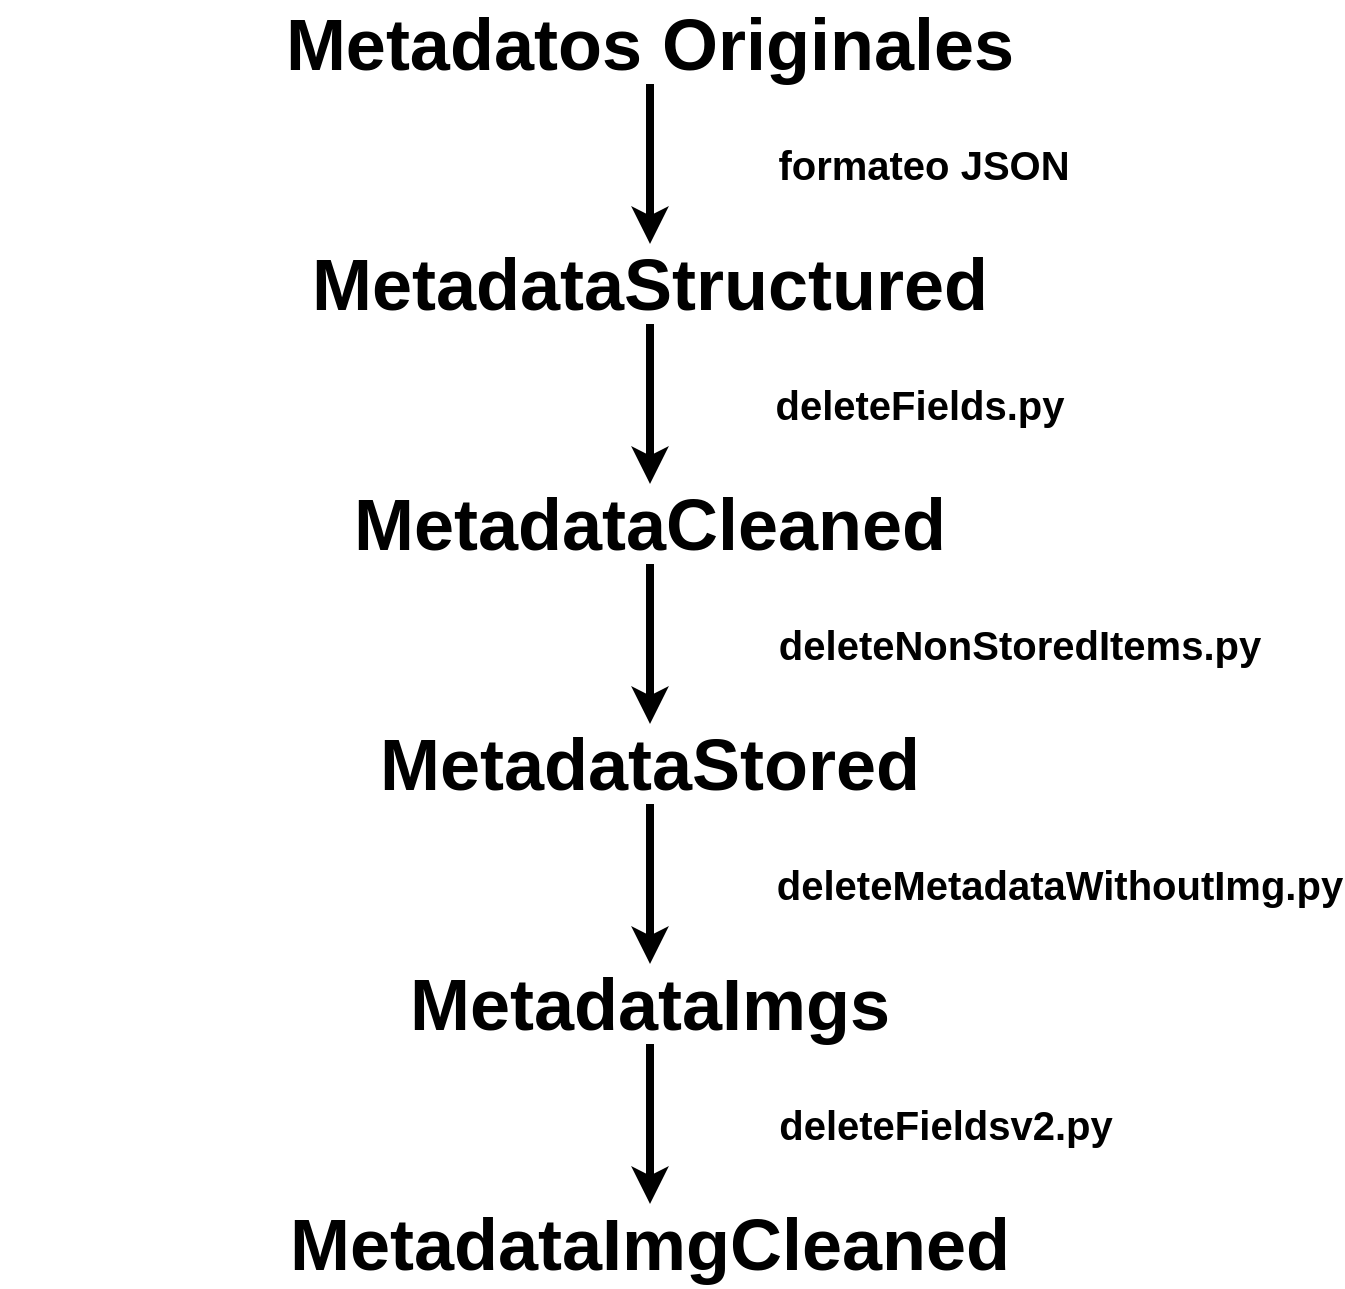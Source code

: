 <mxfile version="13.0.9" type="device"><diagram id="orO2Fjpul5Z2RPpwyx2O" name="Page-1"><mxGraphModel dx="868" dy="450" grid="1" gridSize="10" guides="1" tooltips="1" connect="1" arrows="1" fold="1" page="1" pageScale="1" pageWidth="827" pageHeight="1169" math="0" shadow="0"><root><mxCell id="0"/><mxCell id="1" parent="0"/><mxCell id="D9Dlo5PCnVJ2yeVam2EL-1" value="Metadatos Originales" style="text;html=1;strokeColor=none;fillColor=none;align=center;verticalAlign=middle;whiteSpace=wrap;rounded=0;fontSize=36;fontStyle=1;fontFamily=Arial;" parent="1" vertex="1"><mxGeometry x="80" y="80" width="650" height="40" as="geometry"/></mxCell><mxCell id="D9Dlo5PCnVJ2yeVam2EL-4" value="MetadataStructured" style="text;html=1;strokeColor=none;fillColor=none;align=center;verticalAlign=middle;whiteSpace=wrap;rounded=0;fontSize=36;fontStyle=1;fontFamily=Arial;" parent="1" vertex="1"><mxGeometry x="80" y="200" width="650" height="40" as="geometry"/></mxCell><mxCell id="D9Dlo5PCnVJ2yeVam2EL-5" value="MetadataCleaned&lt;span style=&quot;color: rgba(0 , 0 , 0 , 0) ; font-family: monospace ; font-size: 0px ; font-weight: 400&quot;&gt;%3CmxGraphModel%3E%3Croot%3E%3CmxCell%20id%3D%220%22%2F%3E%3CmxCell%20id%3D%221%22%20parent%3D%220%22%2F%3E%3CmxCell%20id%3D%222%22%20value%3D%22MetadataStructured%22%20style%3D%22text%3Bhtml%3D1%3BstrokeColor%3Dnone%3BfillColor%3Dnone%3Balign%3Dcenter%3BverticalAlign%3Dmiddle%3BwhiteSpace%3Dwrap%3Brounded%3D0%3BfontSize%3D36%3BfontStyle%3D1%3BfontFamily%3DArial%3B%22%20vertex%3D%221%22%20parent%3D%221%22%3E%3CmxGeometry%20x%3D%2280%22%20y%3D%22200%22%20width%3D%22650%22%20height%3D%2240%22%20as%3D%22geometry%22%2F%3E%3C%2FmxCell%3E%3C%2Froot%3E%3C%2FmxGraphModel%3E&lt;/span&gt;" style="text;html=1;strokeColor=none;fillColor=none;align=center;verticalAlign=middle;whiteSpace=wrap;rounded=0;fontSize=36;fontStyle=1;fontFamily=Arial;" parent="1" vertex="1"><mxGeometry x="80" y="320" width="650" height="40" as="geometry"/></mxCell><mxCell id="D9Dlo5PCnVJ2yeVam2EL-6" value="MetadataStored" style="text;html=1;strokeColor=none;fillColor=none;align=center;verticalAlign=middle;whiteSpace=wrap;rounded=0;fontSize=36;fontStyle=1;fontFamily=Arial;" parent="1" vertex="1"><mxGeometry x="80" y="440" width="650" height="40" as="geometry"/></mxCell><mxCell id="D9Dlo5PCnVJ2yeVam2EL-7" value="MetadataImgs" style="text;html=1;strokeColor=none;fillColor=none;align=center;verticalAlign=middle;whiteSpace=wrap;rounded=0;fontSize=36;fontStyle=1;fontFamily=Arial;" parent="1" vertex="1"><mxGeometry x="80" y="560" width="650" height="40" as="geometry"/></mxCell><mxCell id="D9Dlo5PCnVJ2yeVam2EL-8" value="MetadataImgCleaned" style="text;html=1;strokeColor=none;fillColor=none;align=center;verticalAlign=middle;whiteSpace=wrap;rounded=0;fontSize=36;fontStyle=1;fontFamily=Arial;" parent="1" vertex="1"><mxGeometry x="80" y="680" width="650" height="40" as="geometry"/></mxCell><mxCell id="D9Dlo5PCnVJ2yeVam2EL-9" value="" style="endArrow=classic;html=1;fontFamily=Arial;fontSize=36;exitX=0.5;exitY=1;exitDx=0;exitDy=0;entryX=0.5;entryY=0;entryDx=0;entryDy=0;strokeWidth=4;" parent="1" source="D9Dlo5PCnVJ2yeVam2EL-6" target="D9Dlo5PCnVJ2yeVam2EL-7" edge="1"><mxGeometry width="50" height="50" relative="1" as="geometry"><mxPoint x="210" y="580" as="sourcePoint"/><mxPoint x="260" y="530" as="targetPoint"/></mxGeometry></mxCell><mxCell id="D9Dlo5PCnVJ2yeVam2EL-10" value="" style="endArrow=classic;html=1;fontFamily=Arial;fontSize=36;exitX=0.5;exitY=1;exitDx=0;exitDy=0;entryX=0.5;entryY=0;entryDx=0;entryDy=0;strokeWidth=4;" parent="1" source="D9Dlo5PCnVJ2yeVam2EL-5" target="D9Dlo5PCnVJ2yeVam2EL-6" edge="1"><mxGeometry width="50" height="50" relative="1" as="geometry"><mxPoint x="415" y="490" as="sourcePoint"/><mxPoint x="415" y="570" as="targetPoint"/></mxGeometry></mxCell><mxCell id="D9Dlo5PCnVJ2yeVam2EL-11" value="" style="endArrow=classic;html=1;fontFamily=Arial;fontSize=36;exitX=0.5;exitY=1;exitDx=0;exitDy=0;entryX=0.5;entryY=0;entryDx=0;entryDy=0;strokeWidth=4;" parent="1" source="D9Dlo5PCnVJ2yeVam2EL-7" target="D9Dlo5PCnVJ2yeVam2EL-8" edge="1"><mxGeometry width="50" height="50" relative="1" as="geometry"><mxPoint x="425" y="500" as="sourcePoint"/><mxPoint x="425" y="580" as="targetPoint"/></mxGeometry></mxCell><mxCell id="D9Dlo5PCnVJ2yeVam2EL-12" value="" style="endArrow=classic;html=1;fontFamily=Arial;fontSize=36;exitX=0.5;exitY=1;exitDx=0;exitDy=0;entryX=0.5;entryY=0;entryDx=0;entryDy=0;strokeWidth=4;" parent="1" source="D9Dlo5PCnVJ2yeVam2EL-4" target="D9Dlo5PCnVJ2yeVam2EL-5" edge="1"><mxGeometry width="50" height="50" relative="1" as="geometry"><mxPoint x="435" y="510" as="sourcePoint"/><mxPoint x="435" y="590" as="targetPoint"/></mxGeometry></mxCell><mxCell id="D9Dlo5PCnVJ2yeVam2EL-13" value="" style="endArrow=classic;html=1;fontFamily=Arial;fontSize=36;exitX=0.5;exitY=1;exitDx=0;exitDy=0;entryX=0.5;entryY=0;entryDx=0;entryDy=0;strokeWidth=4;" parent="1" source="D9Dlo5PCnVJ2yeVam2EL-1" target="D9Dlo5PCnVJ2yeVam2EL-4" edge="1"><mxGeometry width="50" height="50" relative="1" as="geometry"><mxPoint x="415" y="250" as="sourcePoint"/><mxPoint x="415" y="330" as="targetPoint"/></mxGeometry></mxCell><mxCell id="D9Dlo5PCnVJ2yeVam2EL-14" value="&lt;font style=&quot;font-size: 20px ; line-height: 100%&quot;&gt;deleteFields.py&lt;/font&gt;" style="text;html=1;strokeColor=none;fillColor=none;align=center;verticalAlign=middle;whiteSpace=wrap;rounded=0;fontSize=36;fontStyle=1;fontFamily=Arial;" parent="1" vertex="1"><mxGeometry x="440" y="260" width="200" height="30" as="geometry"/></mxCell><mxCell id="D9Dlo5PCnVJ2yeVam2EL-15" value="&lt;font style=&quot;font-size: 20px ; line-height: 100%&quot;&gt;deleteNonStoredItems.py&lt;/font&gt;" style="text;html=1;strokeColor=none;fillColor=none;align=center;verticalAlign=middle;whiteSpace=wrap;rounded=0;fontSize=36;fontStyle=1;fontFamily=Arial;" parent="1" vertex="1"><mxGeometry x="490" y="380" width="200" height="30" as="geometry"/></mxCell><mxCell id="D9Dlo5PCnVJ2yeVam2EL-16" value="&lt;font style=&quot;font-size: 20px ; line-height: 100%&quot;&gt;deleteMetadataWithoutImg.py&lt;/font&gt;" style="text;html=1;strokeColor=none;fillColor=none;align=center;verticalAlign=middle;whiteSpace=wrap;rounded=0;fontSize=36;fontStyle=1;fontFamily=Arial;" parent="1" vertex="1"><mxGeometry x="510" y="500" width="200" height="30" as="geometry"/></mxCell><mxCell id="D9Dlo5PCnVJ2yeVam2EL-17" value="&lt;font style=&quot;font-size: 20px ; line-height: 100%&quot;&gt;deleteFieldsv2.py&lt;/font&gt;" style="text;html=1;strokeColor=none;fillColor=none;align=center;verticalAlign=middle;whiteSpace=wrap;rounded=0;fontSize=36;fontStyle=1;fontFamily=Arial;" parent="1" vertex="1"><mxGeometry x="453" y="620" width="200" height="30" as="geometry"/></mxCell><mxCell id="D9Dlo5PCnVJ2yeVam2EL-18" value="&lt;font style=&quot;font-size: 20px ; line-height: 100%&quot;&gt;formateo JSON&lt;/font&gt;" style="text;html=1;strokeColor=none;fillColor=none;align=center;verticalAlign=middle;whiteSpace=wrap;rounded=0;fontSize=36;fontStyle=1;fontFamily=Arial;" parent="1" vertex="1"><mxGeometry x="442" y="140" width="200" height="30" as="geometry"/></mxCell></root></mxGraphModel></diagram></mxfile>